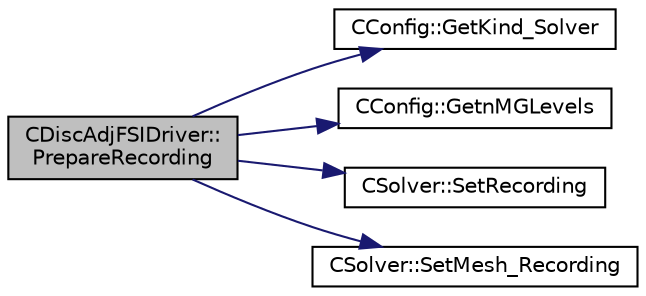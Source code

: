 digraph "CDiscAdjFSIDriver::PrepareRecording"
{
  edge [fontname="Helvetica",fontsize="10",labelfontname="Helvetica",labelfontsize="10"];
  node [fontname="Helvetica",fontsize="10",shape=record];
  rankdir="LR";
  Node1642 [label="CDiscAdjFSIDriver::\lPrepareRecording",height=0.2,width=0.4,color="black", fillcolor="grey75", style="filled", fontcolor="black"];
  Node1642 -> Node1643 [color="midnightblue",fontsize="10",style="solid",fontname="Helvetica"];
  Node1643 [label="CConfig::GetKind_Solver",height=0.2,width=0.4,color="black", fillcolor="white", style="filled",URL="$class_c_config.html#a0e2628fc803f14ec6179427ee02e8655",tooltip="Governing equations of the flow (it can be different from the run time equation). ..."];
  Node1642 -> Node1644 [color="midnightblue",fontsize="10",style="solid",fontname="Helvetica"];
  Node1644 [label="CConfig::GetnMGLevels",height=0.2,width=0.4,color="black", fillcolor="white", style="filled",URL="$class_c_config.html#aea7f78497a5cd863bd065391232329fd",tooltip="Get the number of multigrid levels. "];
  Node1642 -> Node1645 [color="midnightblue",fontsize="10",style="solid",fontname="Helvetica"];
  Node1645 [label="CSolver::SetRecording",height=0.2,width=0.4,color="black", fillcolor="white", style="filled",URL="$class_c_solver.html#a13c760002406db013b17a32249df2dab",tooltip="A virtual member. "];
  Node1642 -> Node1646 [color="midnightblue",fontsize="10",style="solid",fontname="Helvetica"];
  Node1646 [label="CSolver::SetMesh_Recording",height=0.2,width=0.4,color="black", fillcolor="white", style="filled",URL="$class_c_solver.html#a195fd0c1e3b7de125b52c6ffe6d0848a",tooltip="A virtual member. "];
}
